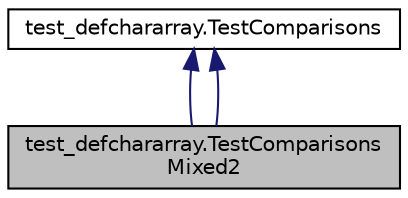 digraph "test_defchararray.TestComparisonsMixed2"
{
 // LATEX_PDF_SIZE
  edge [fontname="Helvetica",fontsize="10",labelfontname="Helvetica",labelfontsize="10"];
  node [fontname="Helvetica",fontsize="10",shape=record];
  Node1 [label="test_defchararray.TestComparisons\lMixed2",height=0.2,width=0.4,color="black", fillcolor="grey75", style="filled", fontcolor="black",tooltip=" "];
  Node2 -> Node1 [dir="back",color="midnightblue",fontsize="10",style="solid",fontname="Helvetica"];
  Node2 [label="test_defchararray.TestComparisons",height=0.2,width=0.4,color="black", fillcolor="white", style="filled",URL="$classtest__defchararray_1_1TestComparisons.html",tooltip=" "];
  Node2 -> Node1 [dir="back",color="midnightblue",fontsize="10",style="solid",fontname="Helvetica"];
}
